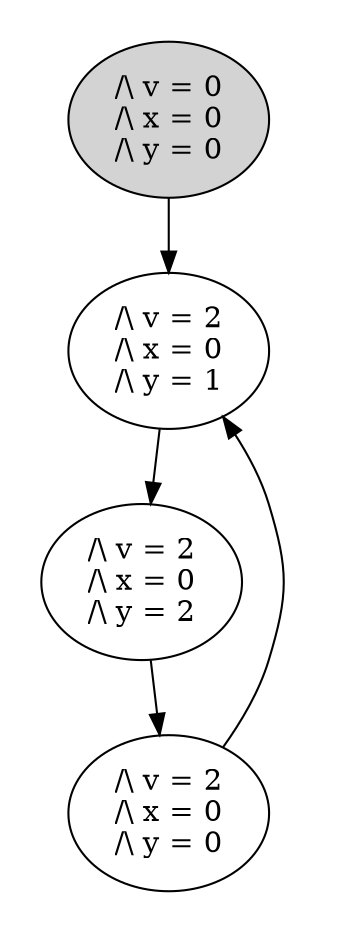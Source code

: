 strict digraph DiskGraph {
nodesep=0.35;
subgraph cluster_graph {
color="white";
2150071842124822597 [label="/\\ v = 0\n/\\ x = 0\n/\\ y = 0",style = filled]
2150071842124822597 -> -1374906384375569838 [label="",color="black",fontcolor="black"];
-1374906384375569838 [label="/\\ v = 2\n/\\ x = 0\n/\\ y = 1"];
-1374906384375569838 -> -40872125885703205 [label="",color="black",fontcolor="black"];
-40872125885703205 [label="/\\ v = 2\n/\\ x = 0\n/\\ y = 2"];
-40872125885703205 -> 3872106381418467816 [label="",color="black",fontcolor="black"];
3872106381418467816 [label="/\\ v = 2\n/\\ x = 0\n/\\ y = 0"];
3872106381418467816 -> -1374906384375569838 [label="",color="black",fontcolor="black"];
{rank = same; 2150071842124822597;}
{rank = same; -1374906384375569838;}
{rank = same; -40872125885703205;}
{rank = same; 3872106381418467816;}
}
}